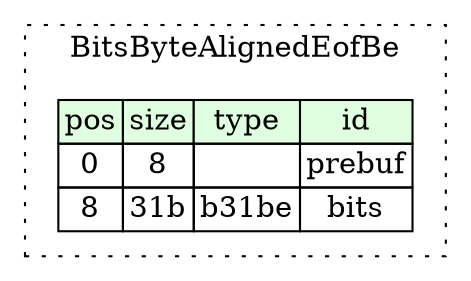 digraph {
	rankdir=LR;
	node [shape=plaintext];
	subgraph cluster__bits_byte_aligned_eof_be {
		label="BitsByteAlignedEofBe";
		graph[style=dotted];

		bits_byte_aligned_eof_be__seq [label=<<TABLE BORDER="0" CELLBORDER="1" CELLSPACING="0">
			<TR><TD BGCOLOR="#E0FFE0">pos</TD><TD BGCOLOR="#E0FFE0">size</TD><TD BGCOLOR="#E0FFE0">type</TD><TD BGCOLOR="#E0FFE0">id</TD></TR>
			<TR><TD PORT="prebuf_pos">0</TD><TD PORT="prebuf_size">8</TD><TD></TD><TD PORT="prebuf_type">prebuf</TD></TR>
			<TR><TD PORT="bits_pos">8</TD><TD PORT="bits_size">31b</TD><TD>b31be</TD><TD PORT="bits_type">bits</TD></TR>
		</TABLE>>];
	}
}
